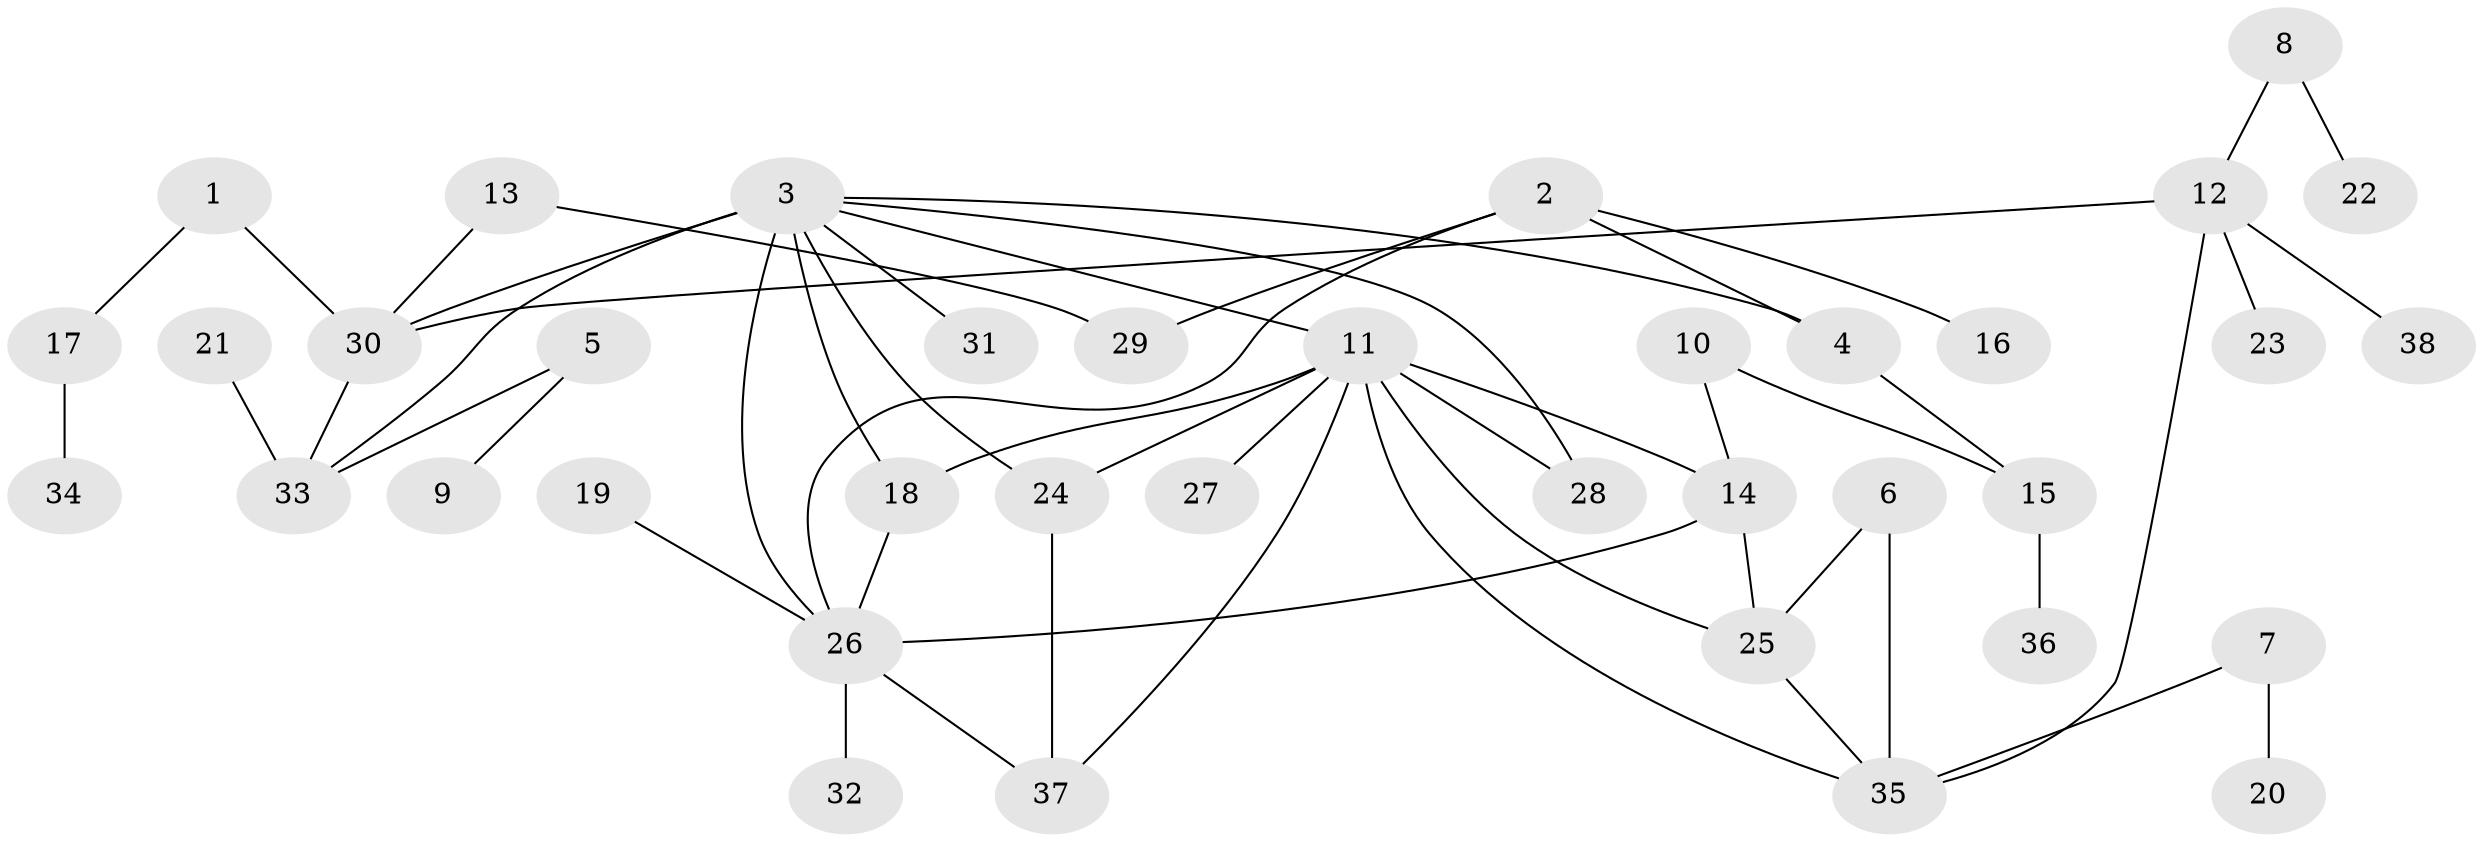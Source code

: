 // original degree distribution, {7: 0.021505376344086023, 6: 0.021505376344086023, 11: 0.010752688172043012, 4: 0.0967741935483871, 2: 0.40860215053763443, 3: 0.15053763440860216, 1: 0.2903225806451613}
// Generated by graph-tools (version 1.1) at 2025/36/03/04/25 23:36:04]
// undirected, 38 vertices, 52 edges
graph export_dot {
  node [color=gray90,style=filled];
  1;
  2;
  3;
  4;
  5;
  6;
  7;
  8;
  9;
  10;
  11;
  12;
  13;
  14;
  15;
  16;
  17;
  18;
  19;
  20;
  21;
  22;
  23;
  24;
  25;
  26;
  27;
  28;
  29;
  30;
  31;
  32;
  33;
  34;
  35;
  36;
  37;
  38;
  1 -- 17 [weight=1.0];
  1 -- 30 [weight=1.0];
  2 -- 4 [weight=1.0];
  2 -- 16 [weight=1.0];
  2 -- 26 [weight=1.0];
  2 -- 29 [weight=1.0];
  3 -- 4 [weight=1.0];
  3 -- 11 [weight=1.0];
  3 -- 18 [weight=1.0];
  3 -- 24 [weight=1.0];
  3 -- 26 [weight=1.0];
  3 -- 28 [weight=1.0];
  3 -- 30 [weight=3.0];
  3 -- 31 [weight=1.0];
  3 -- 33 [weight=1.0];
  4 -- 15 [weight=1.0];
  5 -- 9 [weight=1.0];
  5 -- 33 [weight=1.0];
  6 -- 25 [weight=1.0];
  6 -- 35 [weight=1.0];
  7 -- 20 [weight=1.0];
  7 -- 35 [weight=1.0];
  8 -- 12 [weight=1.0];
  8 -- 22 [weight=1.0];
  10 -- 14 [weight=1.0];
  10 -- 15 [weight=1.0];
  11 -- 14 [weight=1.0];
  11 -- 18 [weight=1.0];
  11 -- 24 [weight=1.0];
  11 -- 25 [weight=1.0];
  11 -- 27 [weight=1.0];
  11 -- 28 [weight=1.0];
  11 -- 35 [weight=1.0];
  11 -- 37 [weight=1.0];
  12 -- 23 [weight=1.0];
  12 -- 30 [weight=1.0];
  12 -- 35 [weight=1.0];
  12 -- 38 [weight=1.0];
  13 -- 29 [weight=1.0];
  13 -- 30 [weight=1.0];
  14 -- 25 [weight=1.0];
  14 -- 26 [weight=1.0];
  15 -- 36 [weight=1.0];
  17 -- 34 [weight=1.0];
  18 -- 26 [weight=1.0];
  19 -- 26 [weight=1.0];
  21 -- 33 [weight=1.0];
  24 -- 37 [weight=1.0];
  25 -- 35 [weight=1.0];
  26 -- 32 [weight=1.0];
  26 -- 37 [weight=1.0];
  30 -- 33 [weight=1.0];
}
